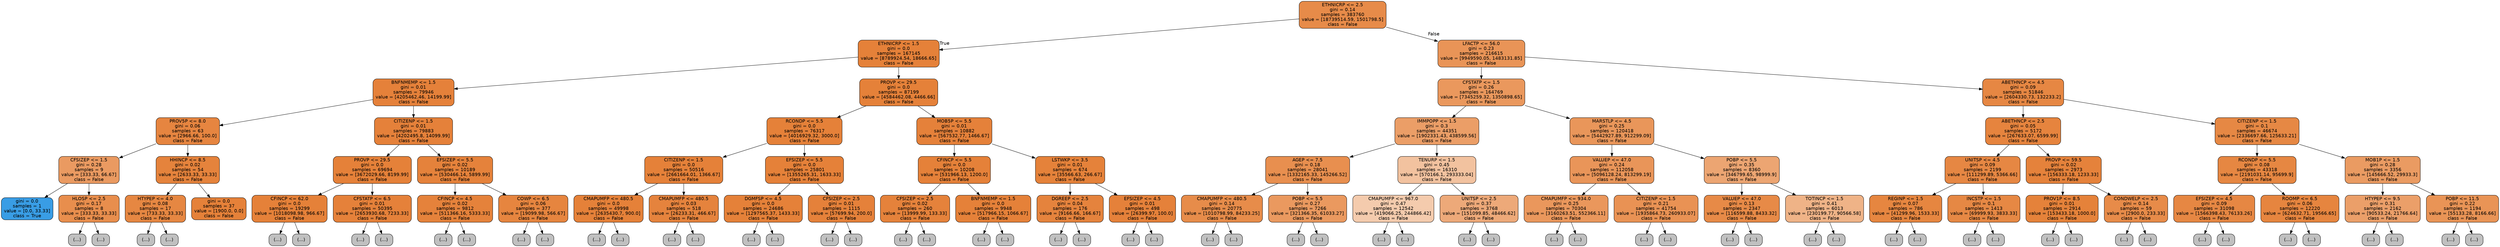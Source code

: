 digraph Tree {
node [shape=box, style="filled, rounded", color="black", fontname=helvetica] ;
edge [fontname=helvetica] ;
0 [label="ETHNICRP <= 2.5\ngini = 0.14\nsamples = 383760\nvalue = [18739514.59, 1501798.5]\nclass = False", fillcolor="#e78b49"] ;
1 [label="ETHNICRP <= 1.5\ngini = 0.0\nsamples = 167145\nvalue = [8789924.54, 18666.65]\nclass = False", fillcolor="#e58139"] ;
0 -> 1 [labeldistance=2.5, labelangle=45, headlabel="True"] ;
2 [label="BNFNMEMP <= 1.5\ngini = 0.01\nsamples = 79946\nvalue = [4205462.46, 14199.99]\nclass = False", fillcolor="#e5813a"] ;
1 -> 2 ;
3 [label="PROV5P <= 8.0\ngini = 0.06\nsamples = 63\nvalue = [2966.66, 100.0]\nclass = False", fillcolor="#e68540"] ;
2 -> 3 ;
4 [label="CFSIZEP <= 1.5\ngini = 0.28\nsamples = 9\nvalue = [333.33, 66.67]\nclass = False", fillcolor="#ea9a61"] ;
3 -> 4 ;
5 [label="gini = 0.0\nsamples = 1\nvalue = [0.0, 33.33]\nclass = True", fillcolor="#399de5"] ;
4 -> 5 ;
6 [label="HLOSP <= 2.5\ngini = 0.17\nsamples = 8\nvalue = [333.33, 33.33]\nclass = False", fillcolor="#e88e4d"] ;
4 -> 6 ;
7 [label="(...)", fillcolor="#C0C0C0"] ;
6 -> 7 ;
10 [label="(...)", fillcolor="#C0C0C0"] ;
6 -> 10 ;
11 [label="HHINCP <= 8.5\ngini = 0.02\nsamples = 54\nvalue = [2633.33, 33.33]\nclass = False", fillcolor="#e5833c"] ;
3 -> 11 ;
12 [label="HTYPEP <= 4.0\ngini = 0.08\nsamples = 17\nvalue = [733.33, 33.33]\nclass = False", fillcolor="#e68742"] ;
11 -> 12 ;
13 [label="(...)", fillcolor="#C0C0C0"] ;
12 -> 13 ;
14 [label="(...)", fillcolor="#C0C0C0"] ;
12 -> 14 ;
15 [label="gini = 0.0\nsamples = 37\nvalue = [1900.0, 0.0]\nclass = False", fillcolor="#e58139"] ;
11 -> 15 ;
16 [label="CITIZENP <= 1.5\ngini = 0.01\nsamples = 79883\nvalue = [4202495.8, 14099.99]\nclass = False", fillcolor="#e5813a"] ;
2 -> 16 ;
17 [label="PROVP <= 29.5\ngini = 0.0\nsamples = 69694\nvalue = [3672029.66, 8199.99]\nclass = False", fillcolor="#e58139"] ;
16 -> 17 ;
18 [label="CFINCP <= 62.0\ngini = 0.0\nsamples = 19299\nvalue = [1018098.98, 966.67]\nclass = False", fillcolor="#e58139"] ;
17 -> 18 ;
19 [label="(...)", fillcolor="#C0C0C0"] ;
18 -> 19 ;
112 [label="(...)", fillcolor="#C0C0C0"] ;
18 -> 112 ;
195 [label="CFSTATP <= 6.5\ngini = 0.01\nsamples = 50395\nvalue = [2653930.68, 7233.33]\nclass = False", fillcolor="#e5813a"] ;
17 -> 195 ;
196 [label="(...)", fillcolor="#C0C0C0"] ;
195 -> 196 ;
663 [label="(...)", fillcolor="#C0C0C0"] ;
195 -> 663 ;
1456 [label="EFSIZEP <= 5.5\ngini = 0.02\nsamples = 10189\nvalue = [530466.14, 5899.99]\nclass = False", fillcolor="#e5823b"] ;
16 -> 1456 ;
1457 [label="CFINCP <= 4.5\ngini = 0.02\nsamples = 9812\nvalue = [511366.16, 5333.33]\nclass = False", fillcolor="#e5823b"] ;
1456 -> 1457 ;
1458 [label="(...)", fillcolor="#C0C0C0"] ;
1457 -> 1458 ;
1471 [label="(...)", fillcolor="#C0C0C0"] ;
1457 -> 1471 ;
2178 [label="COWP <= 6.5\ngini = 0.06\nsamples = 377\nvalue = [19099.98, 566.67]\nclass = False", fillcolor="#e6853f"] ;
1456 -> 2178 ;
2179 [label="(...)", fillcolor="#C0C0C0"] ;
2178 -> 2179 ;
2202 [label="(...)", fillcolor="#C0C0C0"] ;
2178 -> 2202 ;
2239 [label="PROVP <= 29.5\ngini = 0.0\nsamples = 87199\nvalue = [4584462.08, 4466.66]\nclass = False", fillcolor="#e58139"] ;
1 -> 2239 ;
2240 [label="RCONDP <= 5.5\ngini = 0.0\nsamples = 76317\nvalue = [4016929.32, 3000.0]\nclass = False", fillcolor="#e58139"] ;
2239 -> 2240 ;
2241 [label="CITIZENP <= 1.5\ngini = 0.0\nsamples = 50516\nvalue = [2661664.01, 1366.67]\nclass = False", fillcolor="#e58139"] ;
2240 -> 2241 ;
2242 [label="CMAPUMFP <= 480.5\ngini = 0.0\nsamples = 49998\nvalue = [2635430.7, 900.0]\nclass = False", fillcolor="#e58139"] ;
2241 -> 2242 ;
2243 [label="(...)", fillcolor="#C0C0C0"] ;
2242 -> 2243 ;
2474 [label="(...)", fillcolor="#C0C0C0"] ;
2242 -> 2474 ;
2487 [label="CMAPUMFP <= 480.5\ngini = 0.03\nsamples = 518\nvalue = [26233.31, 466.67]\nclass = False", fillcolor="#e5833d"] ;
2241 -> 2487 ;
2488 [label="(...)", fillcolor="#C0C0C0"] ;
2487 -> 2488 ;
2547 [label="(...)", fillcolor="#C0C0C0"] ;
2487 -> 2547 ;
2554 [label="EFSIZEP <= 5.5\ngini = 0.0\nsamples = 25801\nvalue = [1355265.31, 1633.33]\nclass = False", fillcolor="#e58139"] ;
2240 -> 2554 ;
2555 [label="DGMFSP <= 4.5\ngini = 0.0\nsamples = 24686\nvalue = [1297565.37, 1433.33]\nclass = False", fillcolor="#e58139"] ;
2554 -> 2555 ;
2556 [label="(...)", fillcolor="#C0C0C0"] ;
2555 -> 2556 ;
2605 [label="(...)", fillcolor="#C0C0C0"] ;
2555 -> 2605 ;
2878 [label="CFSIZEP <= 2.5\ngini = 0.01\nsamples = 1115\nvalue = [57699.94, 200.0]\nclass = False", fillcolor="#e5813a"] ;
2554 -> 2878 ;
2879 [label="(...)", fillcolor="#C0C0C0"] ;
2878 -> 2879 ;
2884 [label="(...)", fillcolor="#C0C0C0"] ;
2878 -> 2884 ;
2925 [label="MOB5P <= 5.5\ngini = 0.01\nsamples = 10882\nvalue = [567532.77, 1466.67]\nclass = False", fillcolor="#e5813a"] ;
2239 -> 2925 ;
2926 [label="CFINCP <= 5.5\ngini = 0.0\nsamples = 10208\nvalue = [531966.13, 1200.0]\nclass = False", fillcolor="#e58139"] ;
2925 -> 2926 ;
2927 [label="CFSIZEP <= 2.5\ngini = 0.02\nsamples = 260\nvalue = [13999.99, 133.33]\nclass = False", fillcolor="#e5823b"] ;
2926 -> 2927 ;
2928 [label="(...)", fillcolor="#C0C0C0"] ;
2927 -> 2928 ;
2945 [label="(...)", fillcolor="#C0C0C0"] ;
2927 -> 2945 ;
2946 [label="BNFNMEMP <= 1.5\ngini = 0.0\nsamples = 9948\nvalue = [517966.15, 1066.67]\nclass = False", fillcolor="#e58139"] ;
2926 -> 2946 ;
2947 [label="(...)", fillcolor="#C0C0C0"] ;
2946 -> 2947 ;
2952 [label="(...)", fillcolor="#C0C0C0"] ;
2946 -> 2952 ;
3143 [label="LSTWKP <= 3.5\ngini = 0.01\nsamples = 674\nvalue = [35566.63, 266.67]\nclass = False", fillcolor="#e5823a"] ;
2925 -> 3143 ;
3144 [label="DGREEP <= 2.5\ngini = 0.04\nsamples = 176\nvalue = [9166.66, 166.67]\nclass = False", fillcolor="#e5833d"] ;
3143 -> 3144 ;
3145 [label="(...)", fillcolor="#C0C0C0"] ;
3144 -> 3145 ;
3162 [label="(...)", fillcolor="#C0C0C0"] ;
3144 -> 3162 ;
3163 [label="EFSIZEP <= 4.5\ngini = 0.01\nsamples = 498\nvalue = [26399.97, 100.0]\nclass = False", fillcolor="#e5813a"] ;
3143 -> 3163 ;
3164 [label="(...)", fillcolor="#C0C0C0"] ;
3163 -> 3164 ;
3165 [label="(...)", fillcolor="#C0C0C0"] ;
3163 -> 3165 ;
3170 [label="LFACTP <= 56.0\ngini = 0.23\nsamples = 216615\nvalue = [9949590.05, 1483131.85]\nclass = False", fillcolor="#e99457"] ;
0 -> 3170 [labeldistance=2.5, labelangle=-45, headlabel="False"] ;
3171 [label="CFSTATP <= 1.5\ngini = 0.26\nsamples = 164769\nvalue = [7345259.32, 1350898.65]\nclass = False", fillcolor="#ea985d"] ;
3170 -> 3171 ;
3172 [label="IMMPOPP <= 1.5\ngini = 0.3\nsamples = 44351\nvalue = [1902331.43, 438599.56]\nclass = False", fillcolor="#eb9e67"] ;
3171 -> 3172 ;
3173 [label="AGEP <= 7.5\ngini = 0.18\nsamples = 28041\nvalue = [1332165.33, 145266.52]\nclass = False", fillcolor="#e88f4f"] ;
3172 -> 3173 ;
3174 [label="CMAPUMFP <= 480.5\ngini = 0.14\nsamples = 20775\nvalue = [1010798.99, 84233.25]\nclass = False", fillcolor="#e78c4a"] ;
3173 -> 3174 ;
3175 [label="(...)", fillcolor="#C0C0C0"] ;
3174 -> 3175 ;
3608 [label="(...)", fillcolor="#C0C0C0"] ;
3174 -> 3608 ;
8893 [label="POBP <= 5.5\ngini = 0.27\nsamples = 7266\nvalue = [321366.35, 61033.27]\nclass = False", fillcolor="#ea995f"] ;
3173 -> 8893 ;
8894 [label="(...)", fillcolor="#C0C0C0"] ;
8893 -> 8894 ;
9801 [label="(...)", fillcolor="#C0C0C0"] ;
8893 -> 9801 ;
12082 [label="TENURP <= 1.5\ngini = 0.45\nsamples = 16310\nvalue = [570166.1, 293333.04]\nclass = False", fillcolor="#f2c29f"] ;
3172 -> 12082 ;
12083 [label="CMAPUMFP <= 967.0\ngini = 0.47\nsamples = 12542\nvalue = [419066.25, 244866.42]\nclass = False", fillcolor="#f4cbad"] ;
12082 -> 12083 ;
12084 [label="(...)", fillcolor="#C0C0C0"] ;
12083 -> 12084 ;
19307 [label="(...)", fillcolor="#C0C0C0"] ;
12083 -> 19307 ;
20858 [label="UNITSP <= 2.5\ngini = 0.37\nsamples = 3768\nvalue = [151099.85, 48466.62]\nclass = False", fillcolor="#eda979"] ;
12082 -> 20858 ;
20859 [label="(...)", fillcolor="#C0C0C0"] ;
20858 -> 20859 ;
21674 [label="(...)", fillcolor="#C0C0C0"] ;
20858 -> 21674 ;
23159 [label="MARSTLP <= 4.5\ngini = 0.25\nsamples = 120418\nvalue = [5442927.89, 912299.09]\nclass = False", fillcolor="#e9965a"] ;
3171 -> 23159 ;
23160 [label="VALUEP <= 47.0\ngini = 0.24\nsamples = 112058\nvalue = [5096128.24, 813299.19]\nclass = False", fillcolor="#e99559"] ;
23159 -> 23160 ;
23161 [label="CMAPUMFP <= 934.0\ngini = 0.25\nsamples = 70304\nvalue = [3160263.51, 552366.11]\nclass = False", fillcolor="#ea975c"] ;
23160 -> 23161 ;
23162 [label="(...)", fillcolor="#C0C0C0"] ;
23161 -> 23162 ;
43639 [label="(...)", fillcolor="#C0C0C0"] ;
23161 -> 43639 ;
49832 [label="CITIZENP <= 1.5\ngini = 0.21\nsamples = 41754\nvalue = [1935864.73, 260933.07]\nclass = False", fillcolor="#e99254"] ;
23160 -> 49832 ;
49833 [label="(...)", fillcolor="#C0C0C0"] ;
49832 -> 49833 ;
57162 [label="(...)", fillcolor="#C0C0C0"] ;
49832 -> 57162 ;
63859 [label="POBP <= 5.5\ngini = 0.35\nsamples = 8360\nvalue = [346799.65, 98999.9]\nclass = False", fillcolor="#eca572"] ;
23159 -> 63859 ;
63860 [label="VALUEP <= 47.0\ngini = 0.13\nsamples = 2347\nvalue = [116599.88, 8433.32]\nclass = False", fillcolor="#e78a47"] ;
63859 -> 63860 ;
63861 [label="(...)", fillcolor="#C0C0C0"] ;
63860 -> 63861 ;
64252 [label="(...)", fillcolor="#C0C0C0"] ;
63860 -> 64252 ;
64475 [label="TOTINCP <= 1.5\ngini = 0.41\nsamples = 6013\nvalue = [230199.77, 90566.58]\nclass = False", fillcolor="#efb387"] ;
63859 -> 64475 ;
64476 [label="(...)", fillcolor="#C0C0C0"] ;
64475 -> 64476 ;
64733 [label="(...)", fillcolor="#C0C0C0"] ;
64475 -> 64733 ;
68332 [label="ABETHNCP <= 4.5\ngini = 0.09\nsamples = 51846\nvalue = [2604330.73, 132233.2]\nclass = False", fillcolor="#e68743"] ;
3170 -> 68332 ;
68333 [label="ABETHNCP <= 2.5\ngini = 0.05\nsamples = 5172\nvalue = [267633.07, 6599.99]\nclass = False", fillcolor="#e6843e"] ;
68332 -> 68333 ;
68334 [label="UNITSP <= 4.5\ngini = 0.09\nsamples = 2199\nvalue = [111299.89, 5366.66]\nclass = False", fillcolor="#e68743"] ;
68333 -> 68334 ;
68335 [label="REGINP <= 1.5\ngini = 0.07\nsamples = 786\nvalue = [41299.96, 1533.33]\nclass = False", fillcolor="#e68640"] ;
68334 -> 68335 ;
68336 [label="(...)", fillcolor="#C0C0C0"] ;
68335 -> 68336 ;
68497 [label="(...)", fillcolor="#C0C0C0"] ;
68335 -> 68497 ;
68528 [label="INCSTP <= 1.5\ngini = 0.1\nsamples = 1413\nvalue = [69999.93, 3833.33]\nclass = False", fillcolor="#e68844"] ;
68334 -> 68528 ;
68529 [label="(...)", fillcolor="#C0C0C0"] ;
68528 -> 68529 ;
68688 [label="(...)", fillcolor="#C0C0C0"] ;
68528 -> 68688 ;
68945 [label="PROVP <= 59.5\ngini = 0.02\nsamples = 2973\nvalue = [156333.18, 1233.33]\nclass = False", fillcolor="#e5823b"] ;
68333 -> 68945 ;
68946 [label="PROV1P <= 8.5\ngini = 0.01\nsamples = 2914\nvalue = [153433.18, 1000.0]\nclass = False", fillcolor="#e5823a"] ;
68945 -> 68946 ;
68947 [label="(...)", fillcolor="#C0C0C0"] ;
68946 -> 68947 ;
68952 [label="(...)", fillcolor="#C0C0C0"] ;
68946 -> 68952 ;
69069 [label="CONDWELP <= 2.5\ngini = 0.14\nsamples = 59\nvalue = [2900.0, 233.33]\nclass = False", fillcolor="#e78b49"] ;
68945 -> 69069 ;
69070 [label="(...)", fillcolor="#C0C0C0"] ;
69069 -> 69070 ;
69083 [label="(...)", fillcolor="#C0C0C0"] ;
69069 -> 69083 ;
69092 [label="CITIZENP <= 1.5\ngini = 0.1\nsamples = 46674\nvalue = [2336697.66, 125633.21]\nclass = False", fillcolor="#e68844"] ;
68332 -> 69092 ;
69093 [label="RCONDP <= 5.5\ngini = 0.08\nsamples = 43318\nvalue = [2191031.14, 95699.9]\nclass = False", fillcolor="#e68742"] ;
69092 -> 69093 ;
69094 [label="EFSIZEP <= 4.5\ngini = 0.09\nsamples = 31098\nvalue = [1566398.43, 76133.26]\nclass = False", fillcolor="#e68743"] ;
69093 -> 69094 ;
69095 [label="(...)", fillcolor="#C0C0C0"] ;
69094 -> 69095 ;
72604 [label="(...)", fillcolor="#C0C0C0"] ;
69094 -> 72604 ;
76033 [label="ROOMP <= 6.5\ngini = 0.06\nsamples = 12220\nvalue = [624632.71, 19566.65]\nclass = False", fillcolor="#e6853f"] ;
69093 -> 76033 ;
76034 [label="(...)", fillcolor="#C0C0C0"] ;
76033 -> 76034 ;
77689 [label="(...)", fillcolor="#C0C0C0"] ;
76033 -> 77689 ;
78156 [label="MOB1P <= 1.5\ngini = 0.28\nsamples = 3356\nvalue = [145666.52, 29933.3]\nclass = False", fillcolor="#ea9b62"] ;
69092 -> 78156 ;
78157 [label="HTYPEP <= 9.5\ngini = 0.31\nsamples = 2162\nvalue = [90533.24, 21766.64]\nclass = False", fillcolor="#eb9f69"] ;
78156 -> 78157 ;
78158 [label="(...)", fillcolor="#C0C0C0"] ;
78157 -> 78158 ;
79399 [label="(...)", fillcolor="#C0C0C0"] ;
78157 -> 79399 ;
79532 [label="POBP <= 11.5\ngini = 0.22\nsamples = 1194\nvalue = [55133.28, 8166.66]\nclass = False", fillcolor="#e99456"] ;
78156 -> 79532 ;
79533 [label="(...)", fillcolor="#C0C0C0"] ;
79532 -> 79533 ;
79548 [label="(...)", fillcolor="#C0C0C0"] ;
79532 -> 79548 ;
}